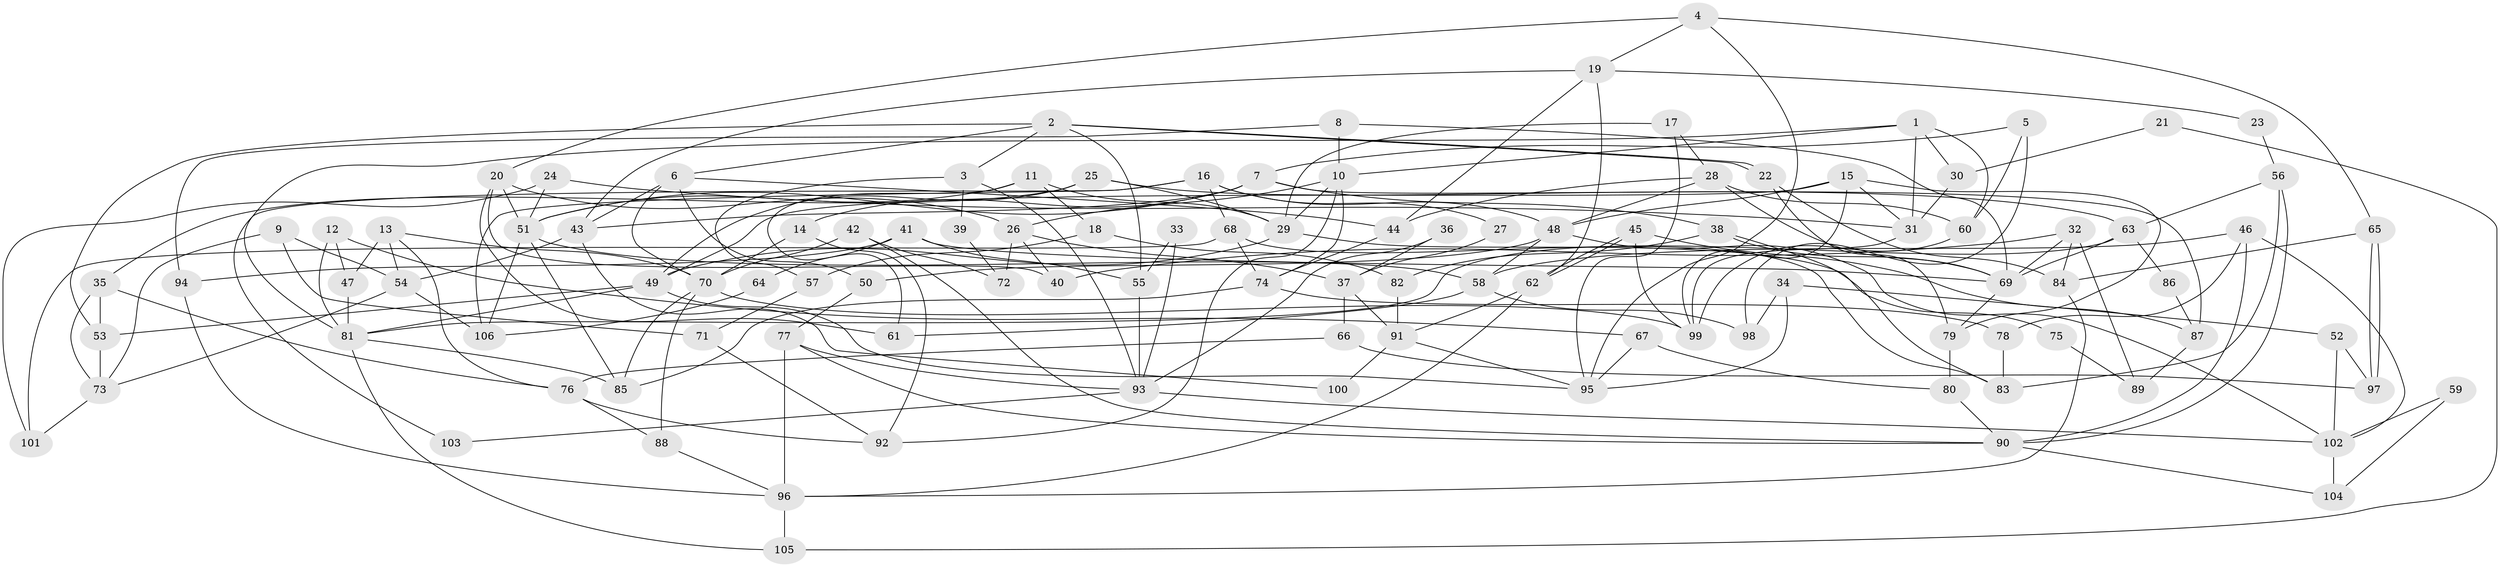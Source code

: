 // coarse degree distribution, {5: 0.15873015873015872, 6: 0.1111111111111111, 4: 0.2222222222222222, 20: 0.015873015873015872, 7: 0.047619047619047616, 3: 0.2222222222222222, 9: 0.015873015873015872, 11: 0.031746031746031744, 13: 0.015873015873015872, 2: 0.09523809523809523, 12: 0.015873015873015872, 1: 0.015873015873015872, 8: 0.031746031746031744}
// Generated by graph-tools (version 1.1) at 2025/18/03/04/25 18:18:38]
// undirected, 106 vertices, 212 edges
graph export_dot {
graph [start="1"]
  node [color=gray90,style=filled];
  1;
  2;
  3;
  4;
  5;
  6;
  7;
  8;
  9;
  10;
  11;
  12;
  13;
  14;
  15;
  16;
  17;
  18;
  19;
  20;
  21;
  22;
  23;
  24;
  25;
  26;
  27;
  28;
  29;
  30;
  31;
  32;
  33;
  34;
  35;
  36;
  37;
  38;
  39;
  40;
  41;
  42;
  43;
  44;
  45;
  46;
  47;
  48;
  49;
  50;
  51;
  52;
  53;
  54;
  55;
  56;
  57;
  58;
  59;
  60;
  61;
  62;
  63;
  64;
  65;
  66;
  67;
  68;
  69;
  70;
  71;
  72;
  73;
  74;
  75;
  76;
  77;
  78;
  79;
  80;
  81;
  82;
  83;
  84;
  85;
  86;
  87;
  88;
  89;
  90;
  91;
  92;
  93;
  94;
  95;
  96;
  97;
  98;
  99;
  100;
  101;
  102;
  103;
  104;
  105;
  106;
  1 -- 10;
  1 -- 81;
  1 -- 30;
  1 -- 31;
  1 -- 60;
  2 -- 22;
  2 -- 22;
  2 -- 53;
  2 -- 3;
  2 -- 6;
  2 -- 55;
  3 -- 57;
  3 -- 39;
  3 -- 93;
  4 -- 20;
  4 -- 65;
  4 -- 19;
  4 -- 95;
  5 -- 60;
  5 -- 7;
  5 -- 98;
  6 -- 70;
  6 -- 43;
  6 -- 44;
  6 -- 50;
  7 -- 51;
  7 -- 38;
  7 -- 14;
  7 -- 43;
  7 -- 87;
  8 -- 94;
  8 -- 69;
  8 -- 10;
  9 -- 73;
  9 -- 54;
  9 -- 71;
  10 -- 29;
  10 -- 26;
  10 -- 74;
  10 -- 92;
  11 -- 29;
  11 -- 51;
  11 -- 18;
  11 -- 61;
  12 -- 47;
  12 -- 81;
  12 -- 67;
  13 -- 54;
  13 -- 70;
  13 -- 47;
  13 -- 76;
  14 -- 92;
  14 -- 70;
  15 -- 49;
  15 -- 48;
  15 -- 31;
  15 -- 79;
  15 -- 99;
  16 -- 48;
  16 -- 68;
  16 -- 27;
  16 -- 103;
  16 -- 106;
  17 -- 95;
  17 -- 28;
  17 -- 29;
  18 -- 82;
  18 -- 57;
  19 -- 43;
  19 -- 23;
  19 -- 44;
  19 -- 62;
  20 -- 26;
  20 -- 51;
  20 -- 40;
  20 -- 61;
  21 -- 30;
  21 -- 105;
  22 -- 79;
  22 -- 84;
  23 -- 56;
  24 -- 51;
  24 -- 31;
  24 -- 101;
  25 -- 29;
  25 -- 49;
  25 -- 35;
  25 -- 63;
  26 -- 40;
  26 -- 37;
  26 -- 72;
  27 -- 37;
  28 -- 44;
  28 -- 60;
  28 -- 48;
  28 -- 69;
  29 -- 49;
  29 -- 75;
  30 -- 31;
  31 -- 99;
  32 -- 69;
  32 -- 84;
  32 -- 40;
  32 -- 89;
  33 -- 55;
  33 -- 93;
  34 -- 98;
  34 -- 95;
  34 -- 52;
  35 -- 76;
  35 -- 53;
  35 -- 73;
  36 -- 37;
  36 -- 93;
  37 -- 66;
  37 -- 91;
  38 -- 83;
  38 -- 69;
  38 -- 82;
  39 -- 72;
  41 -- 69;
  41 -- 55;
  41 -- 64;
  41 -- 94;
  42 -- 90;
  42 -- 70;
  42 -- 72;
  43 -- 54;
  43 -- 100;
  44 -- 74;
  45 -- 62;
  45 -- 62;
  45 -- 99;
  45 -- 87;
  46 -- 102;
  46 -- 58;
  46 -- 78;
  46 -- 90;
  47 -- 81;
  48 -- 58;
  48 -- 50;
  48 -- 102;
  49 -- 81;
  49 -- 95;
  49 -- 53;
  50 -- 77;
  51 -- 85;
  51 -- 106;
  51 -- 58;
  52 -- 102;
  52 -- 97;
  53 -- 73;
  54 -- 73;
  54 -- 106;
  55 -- 93;
  56 -- 63;
  56 -- 83;
  56 -- 90;
  57 -- 71;
  58 -- 61;
  58 -- 98;
  59 -- 102;
  59 -- 104;
  60 -- 99;
  62 -- 91;
  62 -- 96;
  63 -- 69;
  63 -- 81;
  63 -- 86;
  64 -- 106;
  65 -- 84;
  65 -- 97;
  65 -- 97;
  66 -- 97;
  66 -- 76;
  67 -- 95;
  67 -- 80;
  68 -- 101;
  68 -- 74;
  68 -- 83;
  69 -- 79;
  70 -- 99;
  70 -- 85;
  70 -- 88;
  71 -- 92;
  73 -- 101;
  74 -- 78;
  74 -- 85;
  75 -- 89;
  76 -- 88;
  76 -- 92;
  77 -- 90;
  77 -- 93;
  77 -- 96;
  78 -- 83;
  79 -- 80;
  80 -- 90;
  81 -- 85;
  81 -- 105;
  82 -- 91;
  84 -- 96;
  86 -- 87;
  87 -- 89;
  88 -- 96;
  90 -- 104;
  91 -- 95;
  91 -- 100;
  93 -- 102;
  93 -- 103;
  94 -- 96;
  96 -- 105;
  102 -- 104;
}
